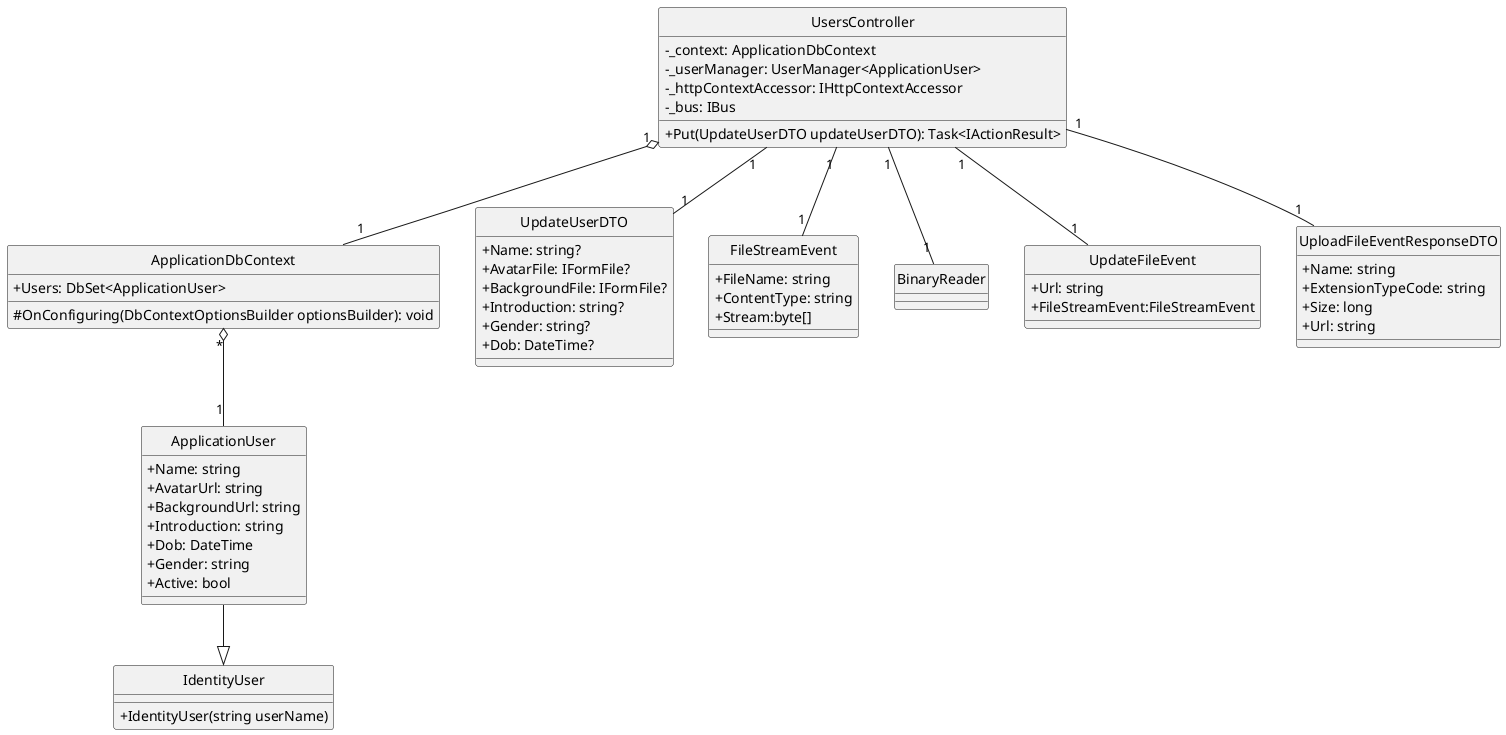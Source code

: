 @startuml updateUser
hide circle
skinparam classAttributeIconSize 0
class UsersController {
    - _context: ApplicationDbContext
    - _userManager: UserManager<ApplicationUser>
    - _httpContextAccessor: IHttpContextAccessor
    - _bus: IBus
    + Put(UpdateUserDTO updateUserDTO): Task<IActionResult>
}

class ApplicationDbContext {
    +Users: DbSet<ApplicationUser>
    #OnConfiguring(DbContextOptionsBuilder optionsBuilder): void
}


class UpdateUserDTO {
    +Name: string?
    +AvatarFile: IFormFile?
    +BackgroundFile: IFormFile?
    +Introduction: string?
    +Gender: string?
    +Dob: DateTime?
}

class FileStreamEvent
{
    +FileName: string
    +ContentType: string
    +Stream:byte[]
}
class BinaryReader
class UpdateFileEvent{
    +Url: string
    +FileStreamEvent:FileStreamEvent
}

class UploadFileEventResponseDTO{
    +Name: string
    +ExtensionTypeCode: string
    +Size: long
    +Url: string
}

class ApplicationUser {
    +Name: string
    +AvatarUrl: string
    +BackgroundUrl: string
    +Introduction: string
    +Dob: DateTime
    +Gender: string
    +Active: bool
}

class IdentityUser {
    + IdentityUser(string userName) 
}

UsersController "1" o--"1" ApplicationDbContext
UsersController "1"--"1" UpdateUserDTO
UsersController "1"--"1" BinaryReader
UsersController "1"--"1" FileStreamEvent
UsersController "1"--"1" UpdateFileEvent
UsersController "1"--"1" UploadFileEventResponseDTO
ApplicationDbContext "*" o--"1" ApplicationUser
ApplicationUser --|> IdentityUser
@enduml